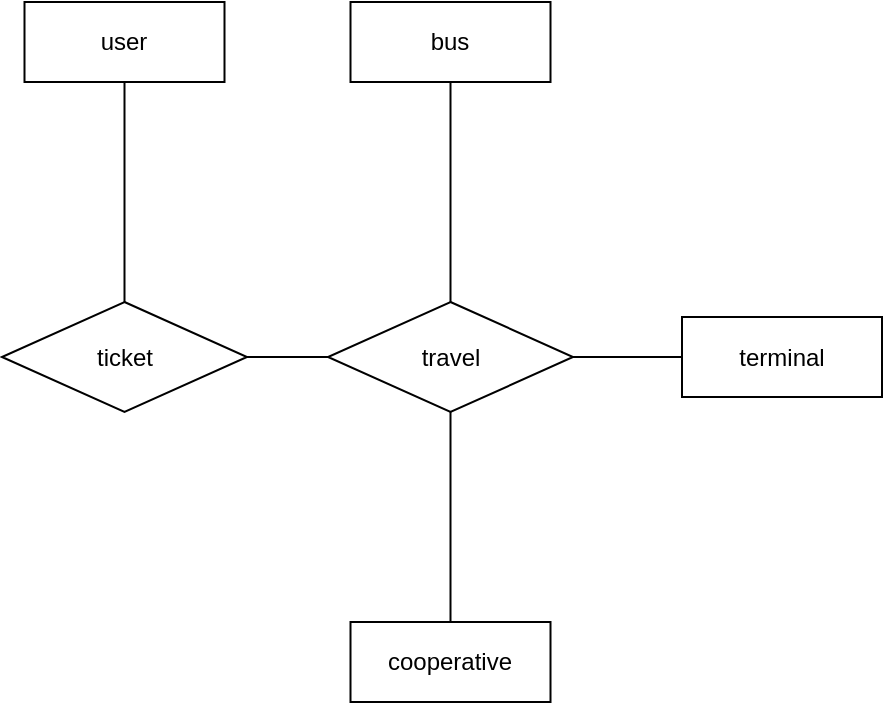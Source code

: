 <mxfile version="27.1.3" pages="3">
  <diagram name="bus_subsystem" id="FJU-VF3s8ikAkrmEpYCy">
    <mxGraphModel dx="2528" dy="874" grid="1" gridSize="10" guides="1" tooltips="1" connect="1" arrows="1" fold="1" page="1" pageScale="1" pageWidth="850" pageHeight="1100" math="0" shadow="0">
      <root>
        <mxCell id="0" />
        <mxCell id="1" parent="0" />
        <mxCell id="4WGdAkvyL71vTugamMvJ-1" value="bus" style="whiteSpace=wrap;html=1;align=center;" parent="1" vertex="1">
          <mxGeometry x="-535.75" y="230" width="100" height="40" as="geometry" />
        </mxCell>
        <mxCell id="4WGdAkvyL71vTugamMvJ-3" value="terminal" style="whiteSpace=wrap;html=1;align=center;" parent="1" vertex="1">
          <mxGeometry x="-370" y="387.5" width="100" height="40" as="geometry" />
        </mxCell>
        <mxCell id="4WGdAkvyL71vTugamMvJ-4" value="cooperative" style="whiteSpace=wrap;html=1;align=center;" parent="1" vertex="1">
          <mxGeometry x="-535.75" y="540" width="100" height="40" as="geometry" />
        </mxCell>
        <mxCell id="4WGdAkvyL71vTugamMvJ-5" value="user" style="whiteSpace=wrap;html=1;align=center;" parent="1" vertex="1">
          <mxGeometry x="-698.75" y="230" width="100" height="40" as="geometry" />
        </mxCell>
        <mxCell id="4WGdAkvyL71vTugamMvJ-9" style="rounded=0;orthogonalLoop=1;jettySize=auto;html=1;exitX=0.5;exitY=0;exitDx=0;exitDy=0;entryX=0.5;entryY=1;entryDx=0;entryDy=0;endArrow=none;endFill=0;" parent="1" source="4WGdAkvyL71vTugamMvJ-7" target="4WGdAkvyL71vTugamMvJ-5" edge="1">
          <mxGeometry relative="1" as="geometry" />
        </mxCell>
        <mxCell id="4WGdAkvyL71vTugamMvJ-16" style="edgeStyle=none;rounded=0;orthogonalLoop=1;jettySize=auto;html=1;exitX=1;exitY=0.5;exitDx=0;exitDy=0;entryX=0;entryY=0.5;entryDx=0;entryDy=0;strokeColor=default;align=center;verticalAlign=middle;fontFamily=Helvetica;fontSize=11;fontColor=default;labelBackgroundColor=default;endArrow=none;endFill=0;" parent="1" source="4WGdAkvyL71vTugamMvJ-7" target="4WGdAkvyL71vTugamMvJ-8" edge="1">
          <mxGeometry relative="1" as="geometry" />
        </mxCell>
        <mxCell id="4WGdAkvyL71vTugamMvJ-7" value="ticket" style="shape=rhombus;perimeter=rhombusPerimeter;whiteSpace=wrap;html=1;align=center;" parent="1" vertex="1">
          <mxGeometry x="-710" y="380" width="122.5" height="55" as="geometry" />
        </mxCell>
        <mxCell id="4WGdAkvyL71vTugamMvJ-11" style="edgeStyle=none;rounded=0;orthogonalLoop=1;jettySize=auto;html=1;exitX=0.5;exitY=0;exitDx=0;exitDy=0;entryX=0.5;entryY=1;entryDx=0;entryDy=0;strokeColor=default;align=center;verticalAlign=middle;fontFamily=Helvetica;fontSize=11;fontColor=default;labelBackgroundColor=default;endArrow=none;endFill=0;" parent="1" source="4WGdAkvyL71vTugamMvJ-8" target="4WGdAkvyL71vTugamMvJ-1" edge="1">
          <mxGeometry relative="1" as="geometry" />
        </mxCell>
        <mxCell id="4WGdAkvyL71vTugamMvJ-13" style="edgeStyle=none;rounded=0;orthogonalLoop=1;jettySize=auto;html=1;exitX=1;exitY=0.5;exitDx=0;exitDy=0;entryX=0;entryY=0.5;entryDx=0;entryDy=0;strokeColor=default;align=center;verticalAlign=middle;fontFamily=Helvetica;fontSize=11;fontColor=default;labelBackgroundColor=default;endArrow=none;endFill=0;" parent="1" source="4WGdAkvyL71vTugamMvJ-8" target="4WGdAkvyL71vTugamMvJ-3" edge="1">
          <mxGeometry relative="1" as="geometry" />
        </mxCell>
        <mxCell id="4WGdAkvyL71vTugamMvJ-15" style="edgeStyle=none;rounded=0;orthogonalLoop=1;jettySize=auto;html=1;exitX=0.5;exitY=1;exitDx=0;exitDy=0;entryX=0.5;entryY=0;entryDx=0;entryDy=0;strokeColor=default;align=center;verticalAlign=middle;fontFamily=Helvetica;fontSize=11;fontColor=default;labelBackgroundColor=default;endArrow=none;endFill=0;" parent="1" source="4WGdAkvyL71vTugamMvJ-8" target="4WGdAkvyL71vTugamMvJ-4" edge="1">
          <mxGeometry relative="1" as="geometry" />
        </mxCell>
        <mxCell id="4WGdAkvyL71vTugamMvJ-8" value="travel" style="shape=rhombus;perimeter=rhombusPerimeter;whiteSpace=wrap;html=1;align=center;" parent="1" vertex="1">
          <mxGeometry x="-547" y="380" width="122.5" height="55" as="geometry" />
        </mxCell>
      </root>
    </mxGraphModel>
  </diagram>
  <diagram id="tFJSbPDhQfMHOLSl7ash" name="flight_subsystem">
    <mxGraphModel dx="1426" dy="743" grid="1" gridSize="10" guides="1" tooltips="1" connect="1" arrows="1" fold="1" page="1" pageScale="1" pageWidth="850" pageHeight="1100" math="0" shadow="0">
      <root>
        <mxCell id="0" />
        <mxCell id="1" parent="0" />
        <mxCell id="0lkOdrZ9zsf8NmLNcIaC-1" value="airplane" style="whiteSpace=wrap;html=1;align=center;" vertex="1" parent="1">
          <mxGeometry x="379.25" y="350" width="100" height="40" as="geometry" />
        </mxCell>
        <mxCell id="0lkOdrZ9zsf8NmLNcIaC-2" value="terminal" style="whiteSpace=wrap;html=1;align=center;" vertex="1" parent="1">
          <mxGeometry x="545" y="507.5" width="100" height="40" as="geometry" />
        </mxCell>
        <mxCell id="0lkOdrZ9zsf8NmLNcIaC-3" value="flight_agency" style="whiteSpace=wrap;html=1;align=center;" vertex="1" parent="1">
          <mxGeometry x="379.25" y="660" width="100" height="40" as="geometry" />
        </mxCell>
        <mxCell id="0lkOdrZ9zsf8NmLNcIaC-4" value="user" style="whiteSpace=wrap;html=1;align=center;" vertex="1" parent="1">
          <mxGeometry x="216.25" y="350" width="100" height="40" as="geometry" />
        </mxCell>
        <mxCell id="0lkOdrZ9zsf8NmLNcIaC-5" style="rounded=0;orthogonalLoop=1;jettySize=auto;html=1;exitX=0.5;exitY=0;exitDx=0;exitDy=0;entryX=0.5;entryY=1;entryDx=0;entryDy=0;endArrow=none;endFill=0;" edge="1" parent="1" source="0lkOdrZ9zsf8NmLNcIaC-7" target="0lkOdrZ9zsf8NmLNcIaC-4">
          <mxGeometry relative="1" as="geometry" />
        </mxCell>
        <mxCell id="0lkOdrZ9zsf8NmLNcIaC-6" style="edgeStyle=none;rounded=0;orthogonalLoop=1;jettySize=auto;html=1;exitX=1;exitY=0.5;exitDx=0;exitDy=0;entryX=0;entryY=0.5;entryDx=0;entryDy=0;strokeColor=default;align=center;verticalAlign=middle;fontFamily=Helvetica;fontSize=11;fontColor=default;labelBackgroundColor=default;endArrow=none;endFill=0;" edge="1" parent="1" source="0lkOdrZ9zsf8NmLNcIaC-7" target="0lkOdrZ9zsf8NmLNcIaC-11">
          <mxGeometry relative="1" as="geometry" />
        </mxCell>
        <mxCell id="0lkOdrZ9zsf8NmLNcIaC-7" value="ticket" style="shape=rhombus;perimeter=rhombusPerimeter;whiteSpace=wrap;html=1;align=center;" vertex="1" parent="1">
          <mxGeometry x="205" y="500" width="122.5" height="55" as="geometry" />
        </mxCell>
        <mxCell id="0lkOdrZ9zsf8NmLNcIaC-8" style="edgeStyle=none;rounded=0;orthogonalLoop=1;jettySize=auto;html=1;exitX=0.5;exitY=0;exitDx=0;exitDy=0;entryX=0.5;entryY=1;entryDx=0;entryDy=0;strokeColor=default;align=center;verticalAlign=middle;fontFamily=Helvetica;fontSize=11;fontColor=default;labelBackgroundColor=default;endArrow=none;endFill=0;" edge="1" parent="1" source="0lkOdrZ9zsf8NmLNcIaC-11" target="0lkOdrZ9zsf8NmLNcIaC-1">
          <mxGeometry relative="1" as="geometry" />
        </mxCell>
        <mxCell id="0lkOdrZ9zsf8NmLNcIaC-9" style="edgeStyle=none;rounded=0;orthogonalLoop=1;jettySize=auto;html=1;exitX=1;exitY=0.5;exitDx=0;exitDy=0;entryX=0;entryY=0.5;entryDx=0;entryDy=0;strokeColor=default;align=center;verticalAlign=middle;fontFamily=Helvetica;fontSize=11;fontColor=default;labelBackgroundColor=default;endArrow=none;endFill=0;" edge="1" parent="1" source="0lkOdrZ9zsf8NmLNcIaC-11" target="0lkOdrZ9zsf8NmLNcIaC-2">
          <mxGeometry relative="1" as="geometry" />
        </mxCell>
        <mxCell id="0lkOdrZ9zsf8NmLNcIaC-10" style="edgeStyle=none;rounded=0;orthogonalLoop=1;jettySize=auto;html=1;exitX=0.5;exitY=1;exitDx=0;exitDy=0;entryX=0.5;entryY=0;entryDx=0;entryDy=0;strokeColor=default;align=center;verticalAlign=middle;fontFamily=Helvetica;fontSize=11;fontColor=default;labelBackgroundColor=default;endArrow=none;endFill=0;" edge="1" parent="1" source="0lkOdrZ9zsf8NmLNcIaC-11" target="0lkOdrZ9zsf8NmLNcIaC-3">
          <mxGeometry relative="1" as="geometry" />
        </mxCell>
        <mxCell id="0lkOdrZ9zsf8NmLNcIaC-11" value="travel" style="shape=rhombus;perimeter=rhombusPerimeter;whiteSpace=wrap;html=1;align=center;" vertex="1" parent="1">
          <mxGeometry x="368" y="500" width="122.5" height="55" as="geometry" />
        </mxCell>
      </root>
    </mxGraphModel>
  </diagram>
  <diagram id="-HY0FklsKkLDmLvgrgol" name="train_subsystem">
    <mxGraphModel dx="498" dy="1924" grid="1" gridSize="10" guides="1" tooltips="1" connect="1" arrows="1" fold="1" page="1" pageScale="1" pageWidth="850" pageHeight="1100" math="0" shadow="0">
      <root>
        <mxCell id="0" />
        <mxCell id="1" parent="0" />
        <mxCell id="xjYDxj2SOG4Bxy9XJcn2-1" value="train" style="whiteSpace=wrap;html=1;align=center;" vertex="1" parent="1">
          <mxGeometry x="354.25" y="280" width="100" height="40" as="geometry" />
        </mxCell>
        <mxCell id="xjYDxj2SOG4Bxy9XJcn2-3" value="cooperative" style="whiteSpace=wrap;html=1;align=center;" vertex="1" parent="1">
          <mxGeometry x="540" y="437.5" width="100" height="40" as="geometry" />
        </mxCell>
        <mxCell id="xjYDxj2SOG4Bxy9XJcn2-4" value="user" style="whiteSpace=wrap;html=1;align=center;" vertex="1" parent="1">
          <mxGeometry x="191.25" y="280" width="100" height="40" as="geometry" />
        </mxCell>
        <mxCell id="xjYDxj2SOG4Bxy9XJcn2-5" style="rounded=0;orthogonalLoop=1;jettySize=auto;html=1;exitX=0.5;exitY=0;exitDx=0;exitDy=0;entryX=0.5;entryY=1;entryDx=0;entryDy=0;endArrow=none;endFill=0;" edge="1" parent="1" source="xjYDxj2SOG4Bxy9XJcn2-7" target="xjYDxj2SOG4Bxy9XJcn2-4">
          <mxGeometry relative="1" as="geometry" />
        </mxCell>
        <mxCell id="xjYDxj2SOG4Bxy9XJcn2-6" style="edgeStyle=none;rounded=0;orthogonalLoop=1;jettySize=auto;html=1;exitX=1;exitY=0.5;exitDx=0;exitDy=0;entryX=0;entryY=0.5;entryDx=0;entryDy=0;strokeColor=default;align=center;verticalAlign=middle;fontFamily=Helvetica;fontSize=11;fontColor=default;labelBackgroundColor=default;endArrow=none;endFill=0;" edge="1" parent="1" source="xjYDxj2SOG4Bxy9XJcn2-7" target="xjYDxj2SOG4Bxy9XJcn2-11">
          <mxGeometry relative="1" as="geometry" />
        </mxCell>
        <mxCell id="xjYDxj2SOG4Bxy9XJcn2-7" value="ticket" style="shape=rhombus;perimeter=rhombusPerimeter;whiteSpace=wrap;html=1;align=center;" vertex="1" parent="1">
          <mxGeometry x="180" y="430" width="122.5" height="55" as="geometry" />
        </mxCell>
        <mxCell id="xjYDxj2SOG4Bxy9XJcn2-8" style="edgeStyle=none;rounded=0;orthogonalLoop=1;jettySize=auto;html=1;exitX=0.5;exitY=0;exitDx=0;exitDy=0;entryX=0.5;entryY=1;entryDx=0;entryDy=0;strokeColor=default;align=center;verticalAlign=middle;fontFamily=Helvetica;fontSize=11;fontColor=default;labelBackgroundColor=default;endArrow=none;endFill=0;" edge="1" parent="1" source="xjYDxj2SOG4Bxy9XJcn2-11" target="xjYDxj2SOG4Bxy9XJcn2-1">
          <mxGeometry relative="1" as="geometry" />
        </mxCell>
        <mxCell id="AQR7pUxiZKAeQdD4ls1h-6" style="edgeStyle=none;shape=connector;rounded=0;orthogonalLoop=1;jettySize=auto;html=1;entryX=0;entryY=0.5;entryDx=0;entryDy=0;strokeColor=default;align=center;verticalAlign=middle;fontFamily=Helvetica;fontSize=11;fontColor=default;labelBackgroundColor=default;endArrow=none;endFill=0;" edge="1" parent="1" source="xjYDxj2SOG4Bxy9XJcn2-11" target="xjYDxj2SOG4Bxy9XJcn2-3">
          <mxGeometry relative="1" as="geometry" />
        </mxCell>
        <mxCell id="xjYDxj2SOG4Bxy9XJcn2-11" value="travel" style="shape=rhombus;perimeter=rhombusPerimeter;whiteSpace=wrap;html=1;align=center;" vertex="1" parent="1">
          <mxGeometry x="343" y="430" width="122.5" height="55" as="geometry" />
        </mxCell>
        <mxCell id="AQR7pUxiZKAeQdD4ls1h-4" style="edgeStyle=none;shape=connector;rounded=0;orthogonalLoop=1;jettySize=auto;html=1;entryX=0.5;entryY=1;entryDx=0;entryDy=0;strokeColor=default;align=center;verticalAlign=middle;fontFamily=Helvetica;fontSize=11;fontColor=default;labelBackgroundColor=default;endArrow=none;endFill=0;" edge="1" parent="1" source="AQR7pUxiZKAeQdD4ls1h-1" target="xjYDxj2SOG4Bxy9XJcn2-11">
          <mxGeometry relative="1" as="geometry" />
        </mxCell>
        <mxCell id="AQR7pUxiZKAeQdD4ls1h-1" value="route" style="whiteSpace=wrap;html=1;align=center;" vertex="1" parent="1">
          <mxGeometry x="354.25" y="570" width="100" height="40" as="geometry" />
        </mxCell>
        <mxCell id="AQR7pUxiZKAeQdD4ls1h-5" style="edgeStyle=none;shape=connector;rounded=0;orthogonalLoop=1;jettySize=auto;html=1;entryX=0.5;entryY=1;entryDx=0;entryDy=0;strokeColor=default;align=center;verticalAlign=middle;fontFamily=Helvetica;fontSize=11;fontColor=default;labelBackgroundColor=default;endArrow=none;endFill=0;" edge="1" parent="1" source="AQR7pUxiZKAeQdD4ls1h-2" target="AQR7pUxiZKAeQdD4ls1h-1">
          <mxGeometry relative="1" as="geometry" />
        </mxCell>
        <mxCell id="AQR7pUxiZKAeQdD4ls1h-2" value="edge" style="whiteSpace=wrap;html=1;align=center;" vertex="1" parent="1">
          <mxGeometry x="354.25" y="690" width="100" height="40" as="geometry" />
        </mxCell>
        <mxCell id="AQR7pUxiZKAeQdD4ls1h-8" value="train" style="whiteSpace=wrap;html=1;align=center;" vertex="1" parent="1">
          <mxGeometry x="330.38" y="-560" width="100" height="40" as="geometry" />
        </mxCell>
        <mxCell id="AQR7pUxiZKAeQdD4ls1h-37" style="edgeStyle=none;shape=connector;rounded=0;orthogonalLoop=1;jettySize=auto;html=1;entryX=0.5;entryY=1;entryDx=0;entryDy=0;strokeColor=default;align=center;verticalAlign=middle;fontFamily=Helvetica;fontSize=11;fontColor=default;labelBackgroundColor=default;endArrow=none;endFill=0;" edge="1" parent="1" source="AQR7pUxiZKAeQdD4ls1h-9" target="AQR7pUxiZKAeQdD4ls1h-35">
          <mxGeometry relative="1" as="geometry" />
        </mxCell>
        <mxCell id="AQR7pUxiZKAeQdD4ls1h-9" value="cooperative" style="whiteSpace=wrap;html=1;align=center;" vertex="1" parent="1">
          <mxGeometry x="331.75" y="-260" width="100" height="40" as="geometry" />
        </mxCell>
        <mxCell id="AQR7pUxiZKAeQdD4ls1h-50" style="edgeStyle=none;shape=connector;rounded=0;orthogonalLoop=1;jettySize=auto;html=1;entryX=0.5;entryY=1;entryDx=0;entryDy=0;strokeColor=default;align=center;verticalAlign=middle;fontFamily=Helvetica;fontSize=11;fontColor=default;labelBackgroundColor=default;endArrow=none;endFill=0;" edge="1" parent="1" source="AQR7pUxiZKAeQdD4ls1h-13" target="AQR7pUxiZKAeQdD4ls1h-49">
          <mxGeometry relative="1" as="geometry" />
        </mxCell>
        <mxCell id="AQR7pUxiZKAeQdD4ls1h-56" style="edgeStyle=none;shape=connector;rounded=0;orthogonalLoop=1;jettySize=auto;html=1;entryX=0;entryY=0.5;entryDx=0;entryDy=0;strokeColor=default;align=center;verticalAlign=middle;fontFamily=Helvetica;fontSize=11;fontColor=default;labelBackgroundColor=default;endArrow=none;endFill=0;" edge="1" parent="1" source="AQR7pUxiZKAeQdD4ls1h-13" target="AQR7pUxiZKAeQdD4ls1h-55">
          <mxGeometry relative="1" as="geometry" />
        </mxCell>
        <mxCell id="AQR7pUxiZKAeQdD4ls1h-57" style="edgeStyle=none;shape=connector;rounded=0;orthogonalLoop=1;jettySize=auto;html=1;entryX=0;entryY=0.5;entryDx=0;entryDy=0;strokeColor=default;align=center;verticalAlign=middle;fontFamily=Helvetica;fontSize=11;fontColor=default;labelBackgroundColor=default;endArrow=none;endFill=0;" edge="1" parent="1" source="AQR7pUxiZKAeQdD4ls1h-13" target="AQR7pUxiZKAeQdD4ls1h-53">
          <mxGeometry relative="1" as="geometry" />
        </mxCell>
        <mxCell id="AQR7pUxiZKAeQdD4ls1h-59" style="edgeStyle=none;shape=connector;rounded=0;orthogonalLoop=1;jettySize=auto;html=1;entryX=0.5;entryY=0;entryDx=0;entryDy=0;strokeColor=default;align=center;verticalAlign=middle;fontFamily=Helvetica;fontSize=11;fontColor=default;labelBackgroundColor=default;endArrow=none;endFill=0;" edge="1" parent="1" source="AQR7pUxiZKAeQdD4ls1h-13" target="AQR7pUxiZKAeQdD4ls1h-54">
          <mxGeometry relative="1" as="geometry" />
        </mxCell>
        <mxCell id="AQR7pUxiZKAeQdD4ls1h-13" value="ticket" style="shape=rhombus;perimeter=rhombusPerimeter;whiteSpace=wrap;html=1;align=center;" vertex="1" parent="1">
          <mxGeometry x="772.19" y="-567.5" width="122.5" height="55" as="geometry" />
        </mxCell>
        <mxCell id="AQR7pUxiZKAeQdD4ls1h-87" style="edgeStyle=none;shape=connector;rounded=0;orthogonalLoop=1;jettySize=auto;html=1;entryX=0.5;entryY=0;entryDx=0;entryDy=0;strokeColor=default;align=center;verticalAlign=middle;fontFamily=Helvetica;fontSize=11;fontColor=default;labelBackgroundColor=default;endArrow=none;endFill=0;" edge="1" parent="1" source="AQR7pUxiZKAeQdD4ls1h-16" target="AQR7pUxiZKAeQdD4ls1h-80">
          <mxGeometry relative="1" as="geometry" />
        </mxCell>
        <mxCell id="AQR7pUxiZKAeQdD4ls1h-92" style="edgeStyle=none;shape=connector;rounded=0;orthogonalLoop=1;jettySize=auto;html=1;exitX=0;exitY=0;exitDx=0;exitDy=0;entryX=1;entryY=1;entryDx=0;entryDy=0;strokeColor=default;align=center;verticalAlign=middle;fontFamily=Helvetica;fontSize=11;fontColor=default;labelBackgroundColor=default;endArrow=none;endFill=0;" edge="1" parent="1" source="AQR7pUxiZKAeQdD4ls1h-16" target="AQR7pUxiZKAeQdD4ls1h-86">
          <mxGeometry relative="1" as="geometry" />
        </mxCell>
        <mxCell id="AQR7pUxiZKAeQdD4ls1h-16" value="travel" style="shape=rhombus;perimeter=rhombusPerimeter;whiteSpace=wrap;html=1;align=center;" vertex="1" parent="1">
          <mxGeometry x="1275.31" y="-570" width="122.5" height="55" as="geometry" />
        </mxCell>
        <mxCell id="AQR7pUxiZKAeQdD4ls1h-18" value="route" style="whiteSpace=wrap;html=1;align=center;" vertex="1" parent="1">
          <mxGeometry x="1281.87" y="-260" width="100" height="40" as="geometry" />
        </mxCell>
        <mxCell id="AQR7pUxiZKAeQdD4ls1h-20" value="edge" style="whiteSpace=wrap;html=1;align=center;" vertex="1" parent="1">
          <mxGeometry x="783.44" y="-260" width="100" height="40" as="geometry" />
        </mxCell>
        <mxCell id="AQR7pUxiZKAeQdD4ls1h-25" style="edgeStyle=none;shape=connector;rounded=0;orthogonalLoop=1;jettySize=auto;html=1;entryX=0.5;entryY=0;entryDx=0;entryDy=0;strokeColor=default;align=center;verticalAlign=middle;fontFamily=Helvetica;fontSize=11;fontColor=default;labelBackgroundColor=default;endArrow=none;endFill=0;" edge="1" parent="1" source="AQR7pUxiZKAeQdD4ls1h-21" target="AQR7pUxiZKAeQdD4ls1h-8">
          <mxGeometry relative="1" as="geometry" />
        </mxCell>
        <mxCell id="AQR7pUxiZKAeQdD4ls1h-21" value="campartment_cnt" style="ellipse;whiteSpace=wrap;html=1;fontFamily=Helvetica;fontSize=11;fontColor=default;labelBackgroundColor=default;" vertex="1" parent="1">
          <mxGeometry x="333.82" y="-630" width="93.12" height="40" as="geometry" />
        </mxCell>
        <mxCell id="AQR7pUxiZKAeQdD4ls1h-28" style="edgeStyle=none;shape=connector;rounded=0;orthogonalLoop=1;jettySize=auto;html=1;entryX=0;entryY=0.5;entryDx=0;entryDy=0;strokeColor=default;align=center;verticalAlign=middle;fontFamily=Helvetica;fontSize=11;fontColor=default;labelBackgroundColor=default;endArrow=none;endFill=0;" edge="1" parent="1" source="AQR7pUxiZKAeQdD4ls1h-22" target="AQR7pUxiZKAeQdD4ls1h-8">
          <mxGeometry relative="1" as="geometry" />
        </mxCell>
        <mxCell id="AQR7pUxiZKAeQdD4ls1h-22" value="campartment_cap" style="ellipse;whiteSpace=wrap;html=1;fontFamily=Helvetica;fontSize=11;fontColor=default;labelBackgroundColor=default;" vertex="1" parent="1">
          <mxGeometry x="207.38" y="-560" width="93.12" height="40" as="geometry" />
        </mxCell>
        <mxCell id="AQR7pUxiZKAeQdD4ls1h-26" style="edgeStyle=none;shape=connector;rounded=0;orthogonalLoop=1;jettySize=auto;html=1;entryX=1;entryY=0.5;entryDx=0;entryDy=0;strokeColor=default;align=center;verticalAlign=middle;fontFamily=Helvetica;fontSize=11;fontColor=default;labelBackgroundColor=default;endArrow=none;endFill=0;" edge="1" parent="1" source="AQR7pUxiZKAeQdD4ls1h-23" target="AQR7pUxiZKAeQdD4ls1h-8">
          <mxGeometry relative="1" as="geometry" />
        </mxCell>
        <mxCell id="AQR7pUxiZKAeQdD4ls1h-23" value="id" style="ellipse;whiteSpace=wrap;html=1;fontFamily=Helvetica;fontSize=11;fontColor=default;labelBackgroundColor=default;" vertex="1" parent="1">
          <mxGeometry x="463.01" y="-560" width="93.12" height="40" as="geometry" />
        </mxCell>
        <mxCell id="AQR7pUxiZKAeQdD4ls1h-27" style="edgeStyle=none;shape=connector;rounded=0;orthogonalLoop=1;jettySize=auto;html=1;entryX=0.5;entryY=1;entryDx=0;entryDy=0;strokeColor=default;align=center;verticalAlign=middle;fontFamily=Helvetica;fontSize=11;fontColor=default;labelBackgroundColor=default;endArrow=none;endFill=0;" edge="1" parent="1" source="AQR7pUxiZKAeQdD4ls1h-24" target="AQR7pUxiZKAeQdD4ls1h-8">
          <mxGeometry relative="1" as="geometry" />
        </mxCell>
        <mxCell id="AQR7pUxiZKAeQdD4ls1h-24" value="stars" style="ellipse;whiteSpace=wrap;html=1;fontFamily=Helvetica;fontSize=11;fontColor=default;labelBackgroundColor=default;" vertex="1" parent="1">
          <mxGeometry x="333.82" y="-490" width="93.12" height="40" as="geometry" />
        </mxCell>
        <mxCell id="AQR7pUxiZKAeQdD4ls1h-39" style="edgeStyle=none;shape=connector;rounded=0;orthogonalLoop=1;jettySize=auto;html=1;entryX=1;entryY=0.5;entryDx=0;entryDy=0;strokeColor=default;align=center;verticalAlign=middle;fontFamily=Helvetica;fontSize=11;fontColor=default;labelBackgroundColor=default;endArrow=none;endFill=0;" edge="1" parent="1" source="AQR7pUxiZKAeQdD4ls1h-31" target="AQR7pUxiZKAeQdD4ls1h-9">
          <mxGeometry relative="1" as="geometry" />
        </mxCell>
        <mxCell id="AQR7pUxiZKAeQdD4ls1h-31" value="id" style="ellipse;whiteSpace=wrap;html=1;fontFamily=Helvetica;fontSize=11;fontColor=default;labelBackgroundColor=default;" vertex="1" parent="1">
          <mxGeometry x="487.5" y="-260" width="93.12" height="40" as="geometry" />
        </mxCell>
        <mxCell id="AQR7pUxiZKAeQdD4ls1h-38" style="edgeStyle=none;shape=connector;rounded=0;orthogonalLoop=1;jettySize=auto;html=1;entryX=0.5;entryY=1;entryDx=0;entryDy=0;strokeColor=default;align=center;verticalAlign=middle;fontFamily=Helvetica;fontSize=11;fontColor=default;labelBackgroundColor=default;endArrow=none;endFill=0;" edge="1" parent="1" source="AQR7pUxiZKAeQdD4ls1h-33" target="AQR7pUxiZKAeQdD4ls1h-9">
          <mxGeometry relative="1" as="geometry" />
        </mxCell>
        <mxCell id="AQR7pUxiZKAeQdD4ls1h-33" value="name" style="ellipse;whiteSpace=wrap;html=1;fontFamily=Helvetica;fontSize=11;fontColor=default;labelBackgroundColor=default;" vertex="1" parent="1">
          <mxGeometry x="335.19" y="-170" width="93.12" height="40" as="geometry" />
        </mxCell>
        <mxCell id="AQR7pUxiZKAeQdD4ls1h-34" value="phone" style="ellipse;whiteSpace=wrap;html=1;fontFamily=Helvetica;fontSize=11;fontColor=default;labelBackgroundColor=default;" vertex="1" parent="1">
          <mxGeometry x="191.25" y="-260" width="93.12" height="40" as="geometry" />
        </mxCell>
        <mxCell id="AQR7pUxiZKAeQdD4ls1h-35" value="logo" style="ellipse;whiteSpace=wrap;html=1;fontFamily=Helvetica;fontSize=11;fontColor=default;labelBackgroundColor=default;" vertex="1" parent="1">
          <mxGeometry x="335.19" y="-350" width="93.12" height="40" as="geometry" />
        </mxCell>
        <mxCell id="AQR7pUxiZKAeQdD4ls1h-36" style="edgeStyle=none;shape=connector;rounded=0;orthogonalLoop=1;jettySize=auto;html=1;strokeColor=default;align=center;verticalAlign=middle;fontFamily=Helvetica;fontSize=11;fontColor=default;labelBackgroundColor=default;endArrow=none;endFill=0;entryX=0;entryY=0.5;entryDx=0;entryDy=0;" edge="1" parent="1" source="AQR7pUxiZKAeQdD4ls1h-34" target="AQR7pUxiZKAeQdD4ls1h-9">
          <mxGeometry relative="1" as="geometry">
            <mxPoint x="330" y="-240" as="targetPoint" />
          </mxGeometry>
        </mxCell>
        <mxCell id="AQR7pUxiZKAeQdD4ls1h-47" style="edgeStyle=none;shape=connector;rounded=0;orthogonalLoop=1;jettySize=auto;html=1;entryX=0.5;entryY=1;entryDx=0;entryDy=0;strokeColor=default;align=center;verticalAlign=middle;fontFamily=Helvetica;fontSize=11;fontColor=default;labelBackgroundColor=default;endArrow=none;endFill=0;" edge="1" parent="1" source="AQR7pUxiZKAeQdD4ls1h-41" target="AQR7pUxiZKAeQdD4ls1h-20">
          <mxGeometry relative="1" as="geometry" />
        </mxCell>
        <mxCell id="AQR7pUxiZKAeQdD4ls1h-41" value="id" style="ellipse;whiteSpace=wrap;html=1;fontFamily=Helvetica;fontSize=11;fontColor=default;labelBackgroundColor=default;" vertex="1" parent="1">
          <mxGeometry x="786.88" y="-170" width="93.12" height="40" as="geometry" />
        </mxCell>
        <mxCell id="AQR7pUxiZKAeQdD4ls1h-48" style="edgeStyle=none;shape=connector;rounded=0;orthogonalLoop=1;jettySize=auto;html=1;entryX=1;entryY=0.5;entryDx=0;entryDy=0;strokeColor=default;align=center;verticalAlign=middle;fontFamily=Helvetica;fontSize=11;fontColor=default;labelBackgroundColor=default;endArrow=none;endFill=0;" edge="1" parent="1" source="AQR7pUxiZKAeQdD4ls1h-42" target="AQR7pUxiZKAeQdD4ls1h-20">
          <mxGeometry relative="1" as="geometry" />
        </mxCell>
        <mxCell id="AQR7pUxiZKAeQdD4ls1h-42" value="origin_city" style="ellipse;whiteSpace=wrap;html=1;fontFamily=Helvetica;fontSize=11;fontColor=default;labelBackgroundColor=default;" vertex="1" parent="1">
          <mxGeometry x="936.88" y="-260" width="93.12" height="40" as="geometry" />
        </mxCell>
        <mxCell id="AQR7pUxiZKAeQdD4ls1h-46" style="edgeStyle=none;shape=connector;rounded=0;orthogonalLoop=1;jettySize=auto;html=1;entryX=0.5;entryY=0;entryDx=0;entryDy=0;strokeColor=default;align=center;verticalAlign=middle;fontFamily=Helvetica;fontSize=11;fontColor=default;labelBackgroundColor=default;endArrow=none;endFill=0;" edge="1" parent="1" source="AQR7pUxiZKAeQdD4ls1h-43" target="AQR7pUxiZKAeQdD4ls1h-20">
          <mxGeometry relative="1" as="geometry" />
        </mxCell>
        <mxCell id="AQR7pUxiZKAeQdD4ls1h-43" value="dest_city" style="ellipse;whiteSpace=wrap;html=1;fontFamily=Helvetica;fontSize=11;fontColor=default;labelBackgroundColor=default;" vertex="1" parent="1">
          <mxGeometry x="786.88" y="-340" width="93.12" height="40" as="geometry" />
        </mxCell>
        <mxCell id="AQR7pUxiZKAeQdD4ls1h-45" style="edgeStyle=none;shape=connector;rounded=0;orthogonalLoop=1;jettySize=auto;html=1;entryX=0;entryY=0.5;entryDx=0;entryDy=0;strokeColor=default;align=center;verticalAlign=middle;fontFamily=Helvetica;fontSize=11;fontColor=default;labelBackgroundColor=default;endArrow=none;endFill=0;" edge="1" parent="1" source="AQR7pUxiZKAeQdD4ls1h-44" target="AQR7pUxiZKAeQdD4ls1h-20">
          <mxGeometry relative="1" as="geometry" />
        </mxCell>
        <mxCell id="AQR7pUxiZKAeQdD4ls1h-44" value="time" style="ellipse;whiteSpace=wrap;html=1;fontFamily=Helvetica;fontSize=11;fontColor=default;labelBackgroundColor=default;" vertex="1" parent="1">
          <mxGeometry x="650" y="-260" width="93.12" height="40" as="geometry" />
        </mxCell>
        <mxCell id="AQR7pUxiZKAeQdD4ls1h-49" value="id" style="ellipse;whiteSpace=wrap;html=1;fontFamily=Helvetica;fontSize=11;fontColor=default;labelBackgroundColor=default;" vertex="1" parent="1">
          <mxGeometry x="786.88" y="-680" width="93.12" height="40" as="geometry" />
        </mxCell>
        <mxCell id="AQR7pUxiZKAeQdD4ls1h-61" style="edgeStyle=none;shape=connector;rounded=0;orthogonalLoop=1;jettySize=auto;html=1;entryX=0;entryY=1;entryDx=0;entryDy=0;strokeColor=default;align=center;verticalAlign=middle;fontFamily=Helvetica;fontSize=11;fontColor=default;labelBackgroundColor=default;endArrow=none;endFill=0;" edge="1" parent="1" source="AQR7pUxiZKAeQdD4ls1h-51" target="AQR7pUxiZKAeQdD4ls1h-13">
          <mxGeometry relative="1" as="geometry" />
        </mxCell>
        <mxCell id="AQR7pUxiZKAeQdD4ls1h-51" value="gender" style="ellipse;whiteSpace=wrap;html=1;fontFamily=Helvetica;fontSize=11;fontColor=default;labelBackgroundColor=default;" vertex="1" parent="1">
          <mxGeometry x="660" y="-470" width="93.12" height="40" as="geometry" />
        </mxCell>
        <mxCell id="AQR7pUxiZKAeQdD4ls1h-60" style="edgeStyle=none;shape=connector;rounded=0;orthogonalLoop=1;jettySize=auto;html=1;entryX=0.5;entryY=1;entryDx=0;entryDy=0;strokeColor=default;align=center;verticalAlign=middle;fontFamily=Helvetica;fontSize=11;fontColor=default;labelBackgroundColor=default;endArrow=none;endFill=0;" edge="1" parent="1" source="AQR7pUxiZKAeQdD4ls1h-52" target="AQR7pUxiZKAeQdD4ls1h-13">
          <mxGeometry relative="1" as="geometry" />
        </mxCell>
        <mxCell id="AQR7pUxiZKAeQdD4ls1h-52" value="serial" style="ellipse;whiteSpace=wrap;html=1;fontFamily=Helvetica;fontSize=11;fontColor=default;labelBackgroundColor=default;" vertex="1" parent="1">
          <mxGeometry x="790.32" y="-440" width="93.12" height="40" as="geometry" />
        </mxCell>
        <mxCell id="AQR7pUxiZKAeQdD4ls1h-53" value="seat_no" style="ellipse;whiteSpace=wrap;html=1;fontFamily=Helvetica;fontSize=11;fontColor=default;labelBackgroundColor=default;" vertex="1" parent="1">
          <mxGeometry x="970" y="-560" width="93.12" height="40" as="geometry" />
        </mxCell>
        <mxCell id="AQR7pUxiZKAeQdD4ls1h-54" value="ssn" style="ellipse;whiteSpace=wrap;html=1;fontFamily=Helvetica;fontSize=11;fontColor=default;labelBackgroundColor=default;" vertex="1" parent="1">
          <mxGeometry x="894.69" y="-470" width="93.12" height="40" as="geometry" />
        </mxCell>
        <mxCell id="AQR7pUxiZKAeQdD4ls1h-55" value="campartment_no" style="ellipse;whiteSpace=wrap;html=1;fontFamily=Helvetica;fontSize=11;fontColor=default;labelBackgroundColor=default;" vertex="1" parent="1">
          <mxGeometry x="936.88" y="-630" width="93.12" height="40" as="geometry" />
        </mxCell>
        <mxCell id="AQR7pUxiZKAeQdD4ls1h-66" style="edgeStyle=none;shape=connector;rounded=0;orthogonalLoop=1;jettySize=auto;html=1;entryX=0;entryY=0;entryDx=0;entryDy=0;strokeColor=default;align=center;verticalAlign=middle;fontFamily=Helvetica;fontSize=11;fontColor=default;labelBackgroundColor=default;endArrow=none;endFill=0;" edge="1" parent="1" source="AQR7pUxiZKAeQdD4ls1h-63" target="AQR7pUxiZKAeQdD4ls1h-13">
          <mxGeometry relative="1" as="geometry" />
        </mxCell>
        <mxCell id="AQR7pUxiZKAeQdD4ls1h-63" value="&lt;span style=&quot;border-bottom: 1px dotted&quot;&gt;user_id&lt;/span&gt;" style="ellipse;whiteSpace=wrap;html=1;align=center;fontFamily=Helvetica;fontSize=11;fontColor=default;labelBackgroundColor=default;" vertex="1" parent="1">
          <mxGeometry x="656.56" y="-650" width="100" height="40" as="geometry" />
        </mxCell>
        <mxCell id="AQR7pUxiZKAeQdD4ls1h-65" style="edgeStyle=none;shape=connector;rounded=0;orthogonalLoop=1;jettySize=auto;html=1;strokeColor=default;align=center;verticalAlign=middle;fontFamily=Helvetica;fontSize=11;fontColor=default;labelBackgroundColor=default;endArrow=none;endFill=0;entryX=0;entryY=0.5;entryDx=0;entryDy=0;" edge="1" parent="1" source="AQR7pUxiZKAeQdD4ls1h-64" target="AQR7pUxiZKAeQdD4ls1h-13">
          <mxGeometry relative="1" as="geometry">
            <mxPoint x="770" y="-540" as="targetPoint" />
          </mxGeometry>
        </mxCell>
        <mxCell id="AQR7pUxiZKAeQdD4ls1h-64" value="&lt;span style=&quot;border-bottom: 1px dotted&quot;&gt;travel_id&lt;/span&gt;" style="ellipse;whiteSpace=wrap;html=1;align=center;fontFamily=Helvetica;fontSize=11;fontColor=default;labelBackgroundColor=default;" vertex="1" parent="1">
          <mxGeometry x="610" y="-560" width="100" height="40" as="geometry" />
        </mxCell>
        <mxCell id="AQR7pUxiZKAeQdD4ls1h-71" style="edgeStyle=none;shape=connector;rounded=0;orthogonalLoop=1;jettySize=auto;html=1;entryX=0.5;entryY=1;entryDx=0;entryDy=0;strokeColor=default;align=center;verticalAlign=middle;fontFamily=Helvetica;fontSize=11;fontColor=default;labelBackgroundColor=default;endArrow=none;endFill=0;" edge="1" parent="1" source="AQR7pUxiZKAeQdD4ls1h-68" target="AQR7pUxiZKAeQdD4ls1h-18">
          <mxGeometry relative="1" as="geometry" />
        </mxCell>
        <mxCell id="AQR7pUxiZKAeQdD4ls1h-68" value="id" style="ellipse;whiteSpace=wrap;html=1;fontFamily=Helvetica;fontSize=11;fontColor=default;labelBackgroundColor=default;" vertex="1" parent="1">
          <mxGeometry x="1285.31" y="-190" width="93.12" height="40" as="geometry" />
        </mxCell>
        <mxCell id="AQR7pUxiZKAeQdD4ls1h-70" style="edgeStyle=none;shape=connector;rounded=0;orthogonalLoop=1;jettySize=auto;html=1;entryX=1;entryY=0.5;entryDx=0;entryDy=0;strokeColor=default;align=center;verticalAlign=middle;fontFamily=Helvetica;fontSize=11;fontColor=default;labelBackgroundColor=default;endArrow=none;endFill=0;" edge="1" parent="1" source="AQR7pUxiZKAeQdD4ls1h-69" target="AQR7pUxiZKAeQdD4ls1h-18">
          <mxGeometry relative="1" as="geometry" />
        </mxCell>
        <mxCell id="AQR7pUxiZKAeQdD4ls1h-69" value="&lt;span style=&quot;border-bottom: 1px dotted&quot;&gt;edge_ids&lt;/span&gt;" style="ellipse;whiteSpace=wrap;html=1;align=center;fontFamily=Helvetica;fontSize=11;fontColor=default;labelBackgroundColor=default;" vertex="1" parent="1">
          <mxGeometry x="1423.12" y="-260" width="100" height="40" as="geometry" />
        </mxCell>
        <mxCell id="AQR7pUxiZKAeQdD4ls1h-76" style="edgeStyle=none;shape=connector;rounded=0;orthogonalLoop=1;jettySize=auto;html=1;entryX=0;entryY=0.5;entryDx=0;entryDy=0;strokeColor=default;align=center;verticalAlign=middle;fontFamily=Helvetica;fontSize=11;fontColor=default;labelBackgroundColor=default;endArrow=none;endFill=0;" edge="1" parent="1" source="AQR7pUxiZKAeQdD4ls1h-74" target="AQR7pUxiZKAeQdD4ls1h-18">
          <mxGeometry relative="1" as="geometry" />
        </mxCell>
        <mxCell id="AQR7pUxiZKAeQdD4ls1h-74" value="origin_city" style="ellipse;whiteSpace=wrap;html=1;fontFamily=Helvetica;fontSize=11;fontColor=default;labelBackgroundColor=default;" vertex="1" parent="1">
          <mxGeometry x="1131.87" y="-260" width="93.12" height="40" as="geometry" />
        </mxCell>
        <mxCell id="AQR7pUxiZKAeQdD4ls1h-77" style="edgeStyle=none;shape=connector;rounded=0;orthogonalLoop=1;jettySize=auto;html=1;entryX=0.5;entryY=0;entryDx=0;entryDy=0;strokeColor=default;align=center;verticalAlign=middle;fontFamily=Helvetica;fontSize=11;fontColor=default;labelBackgroundColor=default;endArrow=none;endFill=0;" edge="1" parent="1" source="AQR7pUxiZKAeQdD4ls1h-75" target="AQR7pUxiZKAeQdD4ls1h-18">
          <mxGeometry relative="1" as="geometry" />
        </mxCell>
        <mxCell id="AQR7pUxiZKAeQdD4ls1h-75" value="dest_city" style="ellipse;whiteSpace=wrap;html=1;fontFamily=Helvetica;fontSize=11;fontColor=default;labelBackgroundColor=default;" vertex="1" parent="1">
          <mxGeometry x="1285.31" y="-330" width="93.12" height="40" as="geometry" />
        </mxCell>
        <mxCell id="AQR7pUxiZKAeQdD4ls1h-89" style="edgeStyle=none;shape=connector;rounded=0;orthogonalLoop=1;jettySize=auto;html=1;entryX=1;entryY=0.5;entryDx=0;entryDy=0;strokeColor=default;align=center;verticalAlign=middle;fontFamily=Helvetica;fontSize=11;fontColor=default;labelBackgroundColor=default;endArrow=none;endFill=0;" edge="1" parent="1" source="AQR7pUxiZKAeQdD4ls1h-78" target="AQR7pUxiZKAeQdD4ls1h-16">
          <mxGeometry relative="1" as="geometry" />
        </mxCell>
        <mxCell id="AQR7pUxiZKAeQdD4ls1h-78" value="id" style="ellipse;whiteSpace=wrap;html=1;fontFamily=Helvetica;fontSize=11;fontColor=default;labelBackgroundColor=default;" vertex="1" parent="1">
          <mxGeometry x="1435.31" y="-562.5" width="93.12" height="40" as="geometry" />
        </mxCell>
        <mxCell id="AQR7pUxiZKAeQdD4ls1h-80" value="&lt;span style=&quot;border-bottom: 1px dotted&quot;&gt;route_id&lt;/span&gt;" style="ellipse;whiteSpace=wrap;html=1;align=center;fontFamily=Helvetica;fontSize=11;fontColor=default;labelBackgroundColor=default;" vertex="1" parent="1">
          <mxGeometry x="1286.56" y="-470" width="100" height="40" as="geometry" />
        </mxCell>
        <mxCell id="AQR7pUxiZKAeQdD4ls1h-93" style="edgeStyle=none;shape=connector;rounded=0;orthogonalLoop=1;jettySize=auto;html=1;entryX=0;entryY=0.5;entryDx=0;entryDy=0;strokeColor=default;align=center;verticalAlign=middle;fontFamily=Helvetica;fontSize=11;fontColor=default;labelBackgroundColor=default;endArrow=none;endFill=0;" edge="1" parent="1" source="AQR7pUxiZKAeQdD4ls1h-81" target="AQR7pUxiZKAeQdD4ls1h-16">
          <mxGeometry relative="1" as="geometry" />
        </mxCell>
        <mxCell id="AQR7pUxiZKAeQdD4ls1h-81" value="&lt;span style=&quot;border-bottom: 1px dotted&quot;&gt;train_id&lt;/span&gt;" style="ellipse;whiteSpace=wrap;html=1;align=center;fontFamily=Helvetica;fontSize=11;fontColor=default;labelBackgroundColor=default;" vertex="1" parent="1">
          <mxGeometry x="1135.31" y="-562.5" width="100" height="40" as="geometry" />
        </mxCell>
        <mxCell id="AQR7pUxiZKAeQdD4ls1h-94" style="edgeStyle=none;shape=connector;rounded=0;orthogonalLoop=1;jettySize=auto;html=1;entryX=0;entryY=1;entryDx=0;entryDy=0;strokeColor=default;align=center;verticalAlign=middle;fontFamily=Helvetica;fontSize=11;fontColor=default;labelBackgroundColor=default;endArrow=none;endFill=0;" edge="1" parent="1" source="AQR7pUxiZKAeQdD4ls1h-82" target="AQR7pUxiZKAeQdD4ls1h-16">
          <mxGeometry relative="1" as="geometry" />
        </mxCell>
        <mxCell id="AQR7pUxiZKAeQdD4ls1h-82" value="&lt;span style=&quot;border-bottom: 1px dotted&quot;&gt;cooperative_id&lt;/span&gt;" style="ellipse;whiteSpace=wrap;html=1;align=center;fontFamily=Helvetica;fontSize=11;fontColor=default;labelBackgroundColor=default;" vertex="1" parent="1">
          <mxGeometry x="1165.31" y="-490" width="100" height="40" as="geometry" />
        </mxCell>
        <mxCell id="AQR7pUxiZKAeQdD4ls1h-88" style="edgeStyle=none;shape=connector;rounded=0;orthogonalLoop=1;jettySize=auto;html=1;exitX=0;exitY=0;exitDx=0;exitDy=0;entryX=1;entryY=1;entryDx=0;entryDy=0;strokeColor=default;align=center;verticalAlign=middle;fontFamily=Helvetica;fontSize=11;fontColor=default;labelBackgroundColor=default;endArrow=none;endFill=0;" edge="1" parent="1" source="AQR7pUxiZKAeQdD4ls1h-83" target="AQR7pUxiZKAeQdD4ls1h-16">
          <mxGeometry relative="1" as="geometry" />
        </mxCell>
        <mxCell id="AQR7pUxiZKAeQdD4ls1h-83" value="price" style="ellipse;whiteSpace=wrap;html=1;fontFamily=Helvetica;fontSize=11;fontColor=default;labelBackgroundColor=default;" vertex="1" parent="1">
          <mxGeometry x="1415.31" y="-490" width="93.12" height="40" as="geometry" />
        </mxCell>
        <mxCell id="AQR7pUxiZKAeQdD4ls1h-84" value="capacity" style="ellipse;whiteSpace=wrap;html=1;fontFamily=Helvetica;fontSize=11;fontColor=default;labelBackgroundColor=default;" vertex="1" parent="1">
          <mxGeometry x="1290" y="-650" width="93.12" height="40" as="geometry" />
        </mxCell>
        <mxCell id="AQR7pUxiZKAeQdD4ls1h-90" style="edgeStyle=none;shape=connector;rounded=0;orthogonalLoop=1;jettySize=auto;html=1;entryX=1;entryY=0;entryDx=0;entryDy=0;strokeColor=default;align=center;verticalAlign=middle;fontFamily=Helvetica;fontSize=11;fontColor=default;labelBackgroundColor=default;endArrow=none;endFill=0;" edge="1" parent="1" source="AQR7pUxiZKAeQdD4ls1h-85" target="AQR7pUxiZKAeQdD4ls1h-16">
          <mxGeometry relative="1" as="geometry" />
        </mxCell>
        <mxCell id="AQR7pUxiZKAeQdD4ls1h-85" value="description" style="ellipse;whiteSpace=wrap;html=1;fontFamily=Helvetica;fontSize=11;fontColor=default;labelBackgroundColor=default;" vertex="1" parent="1">
          <mxGeometry x="1405.31" y="-630" width="93.12" height="40" as="geometry" />
        </mxCell>
        <mxCell id="AQR7pUxiZKAeQdD4ls1h-86" value="date_time" style="ellipse;whiteSpace=wrap;html=1;fontFamily=Helvetica;fontSize=11;fontColor=default;labelBackgroundColor=default;" vertex="1" parent="1">
          <mxGeometry x="1168.75" y="-640" width="93.12" height="40" as="geometry" />
        </mxCell>
        <mxCell id="AQR7pUxiZKAeQdD4ls1h-91" style="edgeStyle=none;shape=connector;rounded=0;orthogonalLoop=1;jettySize=auto;html=1;entryX=0.504;entryY=-0.057;entryDx=0;entryDy=0;entryPerimeter=0;strokeColor=default;align=center;verticalAlign=middle;fontFamily=Helvetica;fontSize=11;fontColor=default;labelBackgroundColor=default;endArrow=none;endFill=0;" edge="1" parent="1" source="AQR7pUxiZKAeQdD4ls1h-84" target="AQR7pUxiZKAeQdD4ls1h-16">
          <mxGeometry relative="1" as="geometry" />
        </mxCell>
      </root>
    </mxGraphModel>
  </diagram>
</mxfile>
